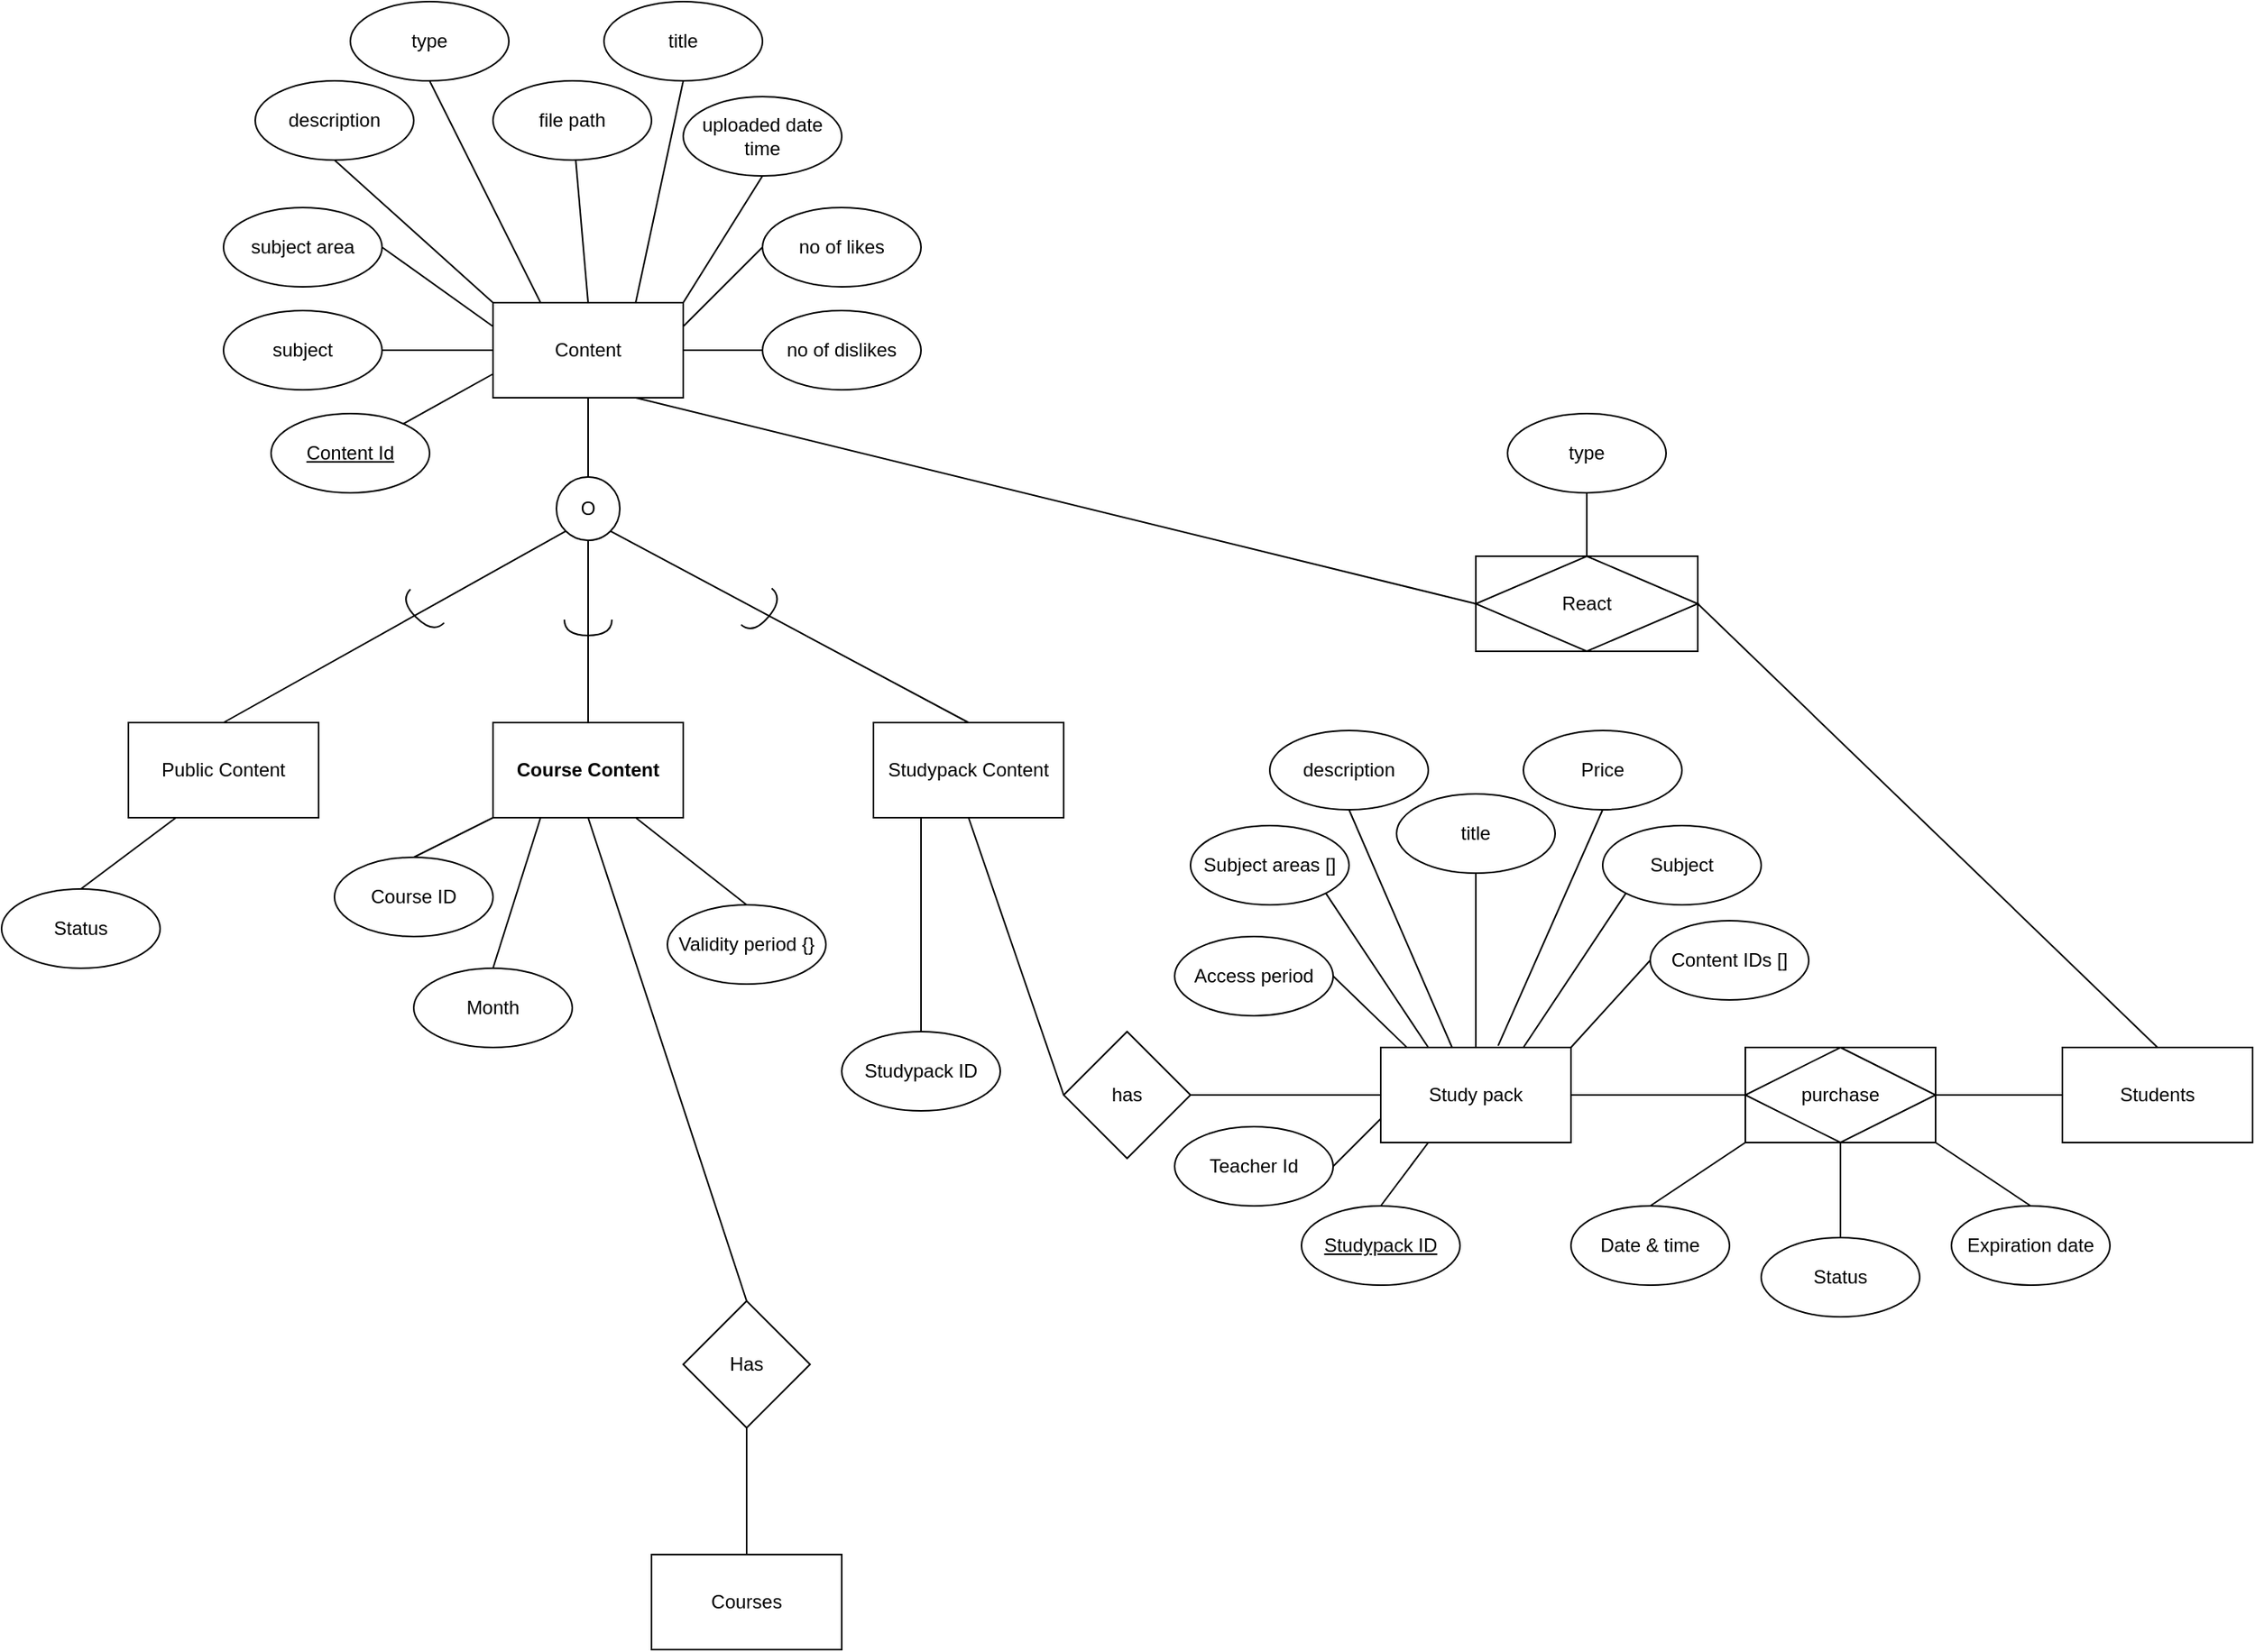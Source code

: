 <mxfile>
    <diagram id="T5tDFELJDlXW0OyZVLSW" name="Page-1">
        <mxGraphModel dx="5023" dy="2520" grid="1" gridSize="10" guides="1" tooltips="1" connect="1" arrows="1" fold="1" page="1" pageScale="1" pageWidth="850" pageHeight="1100" math="0" shadow="0">
            <root>
                <mxCell id="0"/>
                <mxCell id="1" parent="0"/>
                <mxCell id="21" style="edgeStyle=none;html=1;exitX=0.75;exitY=0;exitDx=0;exitDy=0;entryX=0.5;entryY=1;entryDx=0;entryDy=0;endArrow=none;endFill=0;" parent="1" source="2" target="4" edge="1">
                    <mxGeometry relative="1" as="geometry"/>
                </mxCell>
                <mxCell id="22" style="edgeStyle=none;html=1;exitX=0;exitY=0;exitDx=0;exitDy=0;entryX=0.5;entryY=1;entryDx=0;entryDy=0;endArrow=none;endFill=0;" parent="1" source="2" target="5" edge="1">
                    <mxGeometry relative="1" as="geometry"/>
                </mxCell>
                <mxCell id="2" value="Content" style="rounded=0;whiteSpace=wrap;html=1;" parent="1" vertex="1">
                    <mxGeometry x="-1220" y="-890" width="120" height="60" as="geometry"/>
                </mxCell>
                <mxCell id="3" value="type" style="ellipse;whiteSpace=wrap;html=1;" parent="1" vertex="1">
                    <mxGeometry x="-1310" y="-1080" width="100" height="50" as="geometry"/>
                </mxCell>
                <mxCell id="4" value="title" style="ellipse;whiteSpace=wrap;html=1;" parent="1" vertex="1">
                    <mxGeometry x="-1150" y="-1080" width="100" height="50" as="geometry"/>
                </mxCell>
                <mxCell id="5" value="description" style="ellipse;whiteSpace=wrap;html=1;" parent="1" vertex="1">
                    <mxGeometry x="-1370" y="-1030" width="100" height="50" as="geometry"/>
                </mxCell>
                <mxCell id="6" value="subject" style="ellipse;whiteSpace=wrap;html=1;" parent="1" vertex="1">
                    <mxGeometry x="-1390" y="-885" width="100" height="50" as="geometry"/>
                </mxCell>
                <mxCell id="7" value="subject area" style="ellipse;whiteSpace=wrap;html=1;" parent="1" vertex="1">
                    <mxGeometry x="-1390" y="-950" width="100" height="50" as="geometry"/>
                </mxCell>
                <mxCell id="8" value="no of likes" style="ellipse;whiteSpace=wrap;html=1;" parent="1" vertex="1">
                    <mxGeometry x="-1050" y="-950" width="100" height="50" as="geometry"/>
                </mxCell>
                <mxCell id="9" value="no of dislikes" style="ellipse;whiteSpace=wrap;html=1;" parent="1" vertex="1">
                    <mxGeometry x="-1050" y="-885" width="100" height="50" as="geometry"/>
                </mxCell>
                <mxCell id="10" value="uploaded date time" style="ellipse;whiteSpace=wrap;html=1;" parent="1" vertex="1">
                    <mxGeometry x="-1100" y="-1020" width="100" height="50" as="geometry"/>
                </mxCell>
                <mxCell id="11" value="file path" style="ellipse;whiteSpace=wrap;html=1;" parent="1" vertex="1">
                    <mxGeometry x="-1220" y="-1030" width="100" height="50" as="geometry"/>
                </mxCell>
                <mxCell id="13" value="" style="endArrow=none;html=1;entryX=0.5;entryY=1;entryDx=0;entryDy=0;" parent="1" target="3" edge="1">
                    <mxGeometry width="50" height="50" relative="1" as="geometry">
                        <mxPoint x="-1190" y="-890" as="sourcePoint"/>
                        <mxPoint x="-1090" y="-850" as="targetPoint"/>
                    </mxGeometry>
                </mxCell>
                <mxCell id="14" value="" style="endArrow=none;html=1;exitX=1;exitY=0;exitDx=0;exitDy=0;entryX=0.5;entryY=1;entryDx=0;entryDy=0;" parent="1" source="2" target="10" edge="1">
                    <mxGeometry width="50" height="50" relative="1" as="geometry">
                        <mxPoint x="-1180" y="-880" as="sourcePoint"/>
                        <mxPoint x="-1260" y="-955" as="targetPoint"/>
                    </mxGeometry>
                </mxCell>
                <mxCell id="15" value="" style="endArrow=none;html=1;exitX=0.5;exitY=0;exitDx=0;exitDy=0;" parent="1" source="2" target="11" edge="1">
                    <mxGeometry width="50" height="50" relative="1" as="geometry">
                        <mxPoint x="-1150" y="-880" as="sourcePoint"/>
                        <mxPoint x="-1120" y="-1020" as="targetPoint"/>
                    </mxGeometry>
                </mxCell>
                <mxCell id="16" value="" style="endArrow=none;html=1;exitX=0;exitY=0.25;exitDx=0;exitDy=0;entryX=1;entryY=0.5;entryDx=0;entryDy=0;" parent="1" source="2" target="7" edge="1">
                    <mxGeometry width="50" height="50" relative="1" as="geometry">
                        <mxPoint x="-1180" y="-880" as="sourcePoint"/>
                        <mxPoint x="-1260" y="-955" as="targetPoint"/>
                    </mxGeometry>
                </mxCell>
                <mxCell id="17" value="" style="endArrow=none;html=1;exitX=1;exitY=0.25;exitDx=0;exitDy=0;entryX=0;entryY=0.5;entryDx=0;entryDy=0;" parent="1" source="2" target="8" edge="1">
                    <mxGeometry width="50" height="50" relative="1" as="geometry">
                        <mxPoint x="-1210" y="-865" as="sourcePoint"/>
                        <mxPoint x="-1280" y="-885" as="targetPoint"/>
                    </mxGeometry>
                </mxCell>
                <mxCell id="19" value="" style="endArrow=none;html=1;exitX=1;exitY=0.5;exitDx=0;exitDy=0;entryX=0;entryY=0.5;entryDx=0;entryDy=0;" parent="1" source="2" target="9" edge="1">
                    <mxGeometry width="50" height="50" relative="1" as="geometry">
                        <mxPoint x="-1210" y="-820" as="sourcePoint"/>
                        <mxPoint x="-1262.9" y="-728.7" as="targetPoint"/>
                    </mxGeometry>
                </mxCell>
                <mxCell id="20" value="" style="endArrow=none;html=1;exitX=0;exitY=0.5;exitDx=0;exitDy=0;entryX=1;entryY=0.5;entryDx=0;entryDy=0;" parent="1" source="2" target="6" edge="1">
                    <mxGeometry width="50" height="50" relative="1" as="geometry">
                        <mxPoint x="-1210.0" y="-835" as="sourcePoint"/>
                        <mxPoint x="-1303.4" y="-818.1" as="targetPoint"/>
                    </mxGeometry>
                </mxCell>
                <mxCell id="89" style="edgeStyle=none;html=1;exitX=0.5;exitY=0;exitDx=0;exitDy=0;entryX=1;entryY=0.5;entryDx=0;entryDy=0;endArrow=none;endFill=0;" parent="1" source="23" target="82" edge="1">
                    <mxGeometry relative="1" as="geometry"/>
                </mxCell>
                <mxCell id="23" value="Students" style="rounded=0;whiteSpace=wrap;html=1;" parent="1" vertex="1">
                    <mxGeometry x="-230" y="-420" width="120" height="60" as="geometry"/>
                </mxCell>
                <mxCell id="47" style="edgeStyle=none;html=1;exitX=1;exitY=0.5;exitDx=0;exitDy=0;entryX=0;entryY=0.5;entryDx=0;entryDy=0;endArrow=none;endFill=0;" parent="1" source="24" target="37" edge="1">
                    <mxGeometry relative="1" as="geometry"/>
                </mxCell>
                <mxCell id="84" style="edgeStyle=none;html=1;exitX=1;exitY=0;exitDx=0;exitDy=0;entryX=0;entryY=0.5;entryDx=0;entryDy=0;endArrow=none;endFill=0;" parent="1" source="24" target="83" edge="1">
                    <mxGeometry relative="1" as="geometry"/>
                </mxCell>
                <mxCell id="24" value="Study pack" style="rounded=0;whiteSpace=wrap;html=1;" parent="1" vertex="1">
                    <mxGeometry x="-660" y="-420" width="120" height="60" as="geometry"/>
                </mxCell>
                <mxCell id="28" style="edgeStyle=none;html=1;exitX=0.5;exitY=1;exitDx=0;exitDy=0;entryX=0.5;entryY=0;entryDx=0;entryDy=0;endArrow=none;endFill=0;" parent="1" source="25" target="24" edge="1">
                    <mxGeometry relative="1" as="geometry"/>
                </mxCell>
                <mxCell id="25" value="title" style="ellipse;whiteSpace=wrap;html=1;" parent="1" vertex="1">
                    <mxGeometry x="-650" y="-580" width="100" height="50" as="geometry"/>
                </mxCell>
                <mxCell id="27" style="edgeStyle=none;html=1;exitX=0.5;exitY=1;exitDx=0;exitDy=0;entryX=0.375;entryY=0;entryDx=0;entryDy=0;entryPerimeter=0;endArrow=none;endFill=0;" parent="1" source="26" target="24" edge="1">
                    <mxGeometry relative="1" as="geometry"/>
                </mxCell>
                <mxCell id="26" value="description" style="ellipse;whiteSpace=wrap;html=1;" parent="1" vertex="1">
                    <mxGeometry x="-730" y="-620" width="100" height="50" as="geometry"/>
                </mxCell>
                <mxCell id="30" style="edgeStyle=none;html=1;exitX=1;exitY=1;exitDx=0;exitDy=0;entryX=0.25;entryY=0;entryDx=0;entryDy=0;endArrow=none;endFill=0;" parent="1" source="29" target="24" edge="1">
                    <mxGeometry relative="1" as="geometry"/>
                </mxCell>
                <mxCell id="29" value="Subject areas []" style="ellipse;whiteSpace=wrap;html=1;" parent="1" vertex="1">
                    <mxGeometry x="-780" y="-560" width="100" height="50" as="geometry"/>
                </mxCell>
                <mxCell id="34" style="edgeStyle=none;html=1;exitX=0;exitY=1;exitDx=0;exitDy=0;entryX=0.75;entryY=0;entryDx=0;entryDy=0;endArrow=none;endFill=0;" parent="1" source="31" target="24" edge="1">
                    <mxGeometry relative="1" as="geometry"/>
                </mxCell>
                <mxCell id="31" value="Subject" style="ellipse;whiteSpace=wrap;html=1;" parent="1" vertex="1">
                    <mxGeometry x="-520" y="-560" width="100" height="50" as="geometry"/>
                </mxCell>
                <mxCell id="33" style="edgeStyle=none;html=1;exitX=0.5;exitY=1;exitDx=0;exitDy=0;entryX=0.617;entryY=-0.017;entryDx=0;entryDy=0;entryPerimeter=0;endArrow=none;endFill=0;" parent="1" source="32" target="24" edge="1">
                    <mxGeometry relative="1" as="geometry"/>
                </mxCell>
                <mxCell id="32" value="Price" style="ellipse;whiteSpace=wrap;html=1;" parent="1" vertex="1">
                    <mxGeometry x="-570" y="-620" width="100" height="50" as="geometry"/>
                </mxCell>
                <mxCell id="43" style="edgeStyle=none;html=1;exitX=0.5;exitY=0;exitDx=0;exitDy=0;entryX=0.5;entryY=1;entryDx=0;entryDy=0;endArrow=none;endFill=0;" parent="1" source="35" target="38" edge="1">
                    <mxGeometry relative="1" as="geometry"/>
                </mxCell>
                <mxCell id="35" value="Courses" style="rounded=0;whiteSpace=wrap;html=1;" parent="1" vertex="1">
                    <mxGeometry x="-1120" y="-100" width="120" height="60" as="geometry"/>
                </mxCell>
                <mxCell id="46" style="edgeStyle=none;html=1;exitX=1;exitY=0.5;exitDx=0;exitDy=0;entryX=0;entryY=0.5;entryDx=0;entryDy=0;endArrow=none;endFill=0;" parent="1" source="36" target="24" edge="1">
                    <mxGeometry relative="1" as="geometry"/>
                </mxCell>
                <mxCell id="59" style="edgeStyle=none;html=1;exitX=0;exitY=0.5;exitDx=0;exitDy=0;entryX=0.5;entryY=1;entryDx=0;entryDy=0;endArrow=none;endFill=0;" parent="1" source="36" target="57" edge="1">
                    <mxGeometry relative="1" as="geometry"/>
                </mxCell>
                <mxCell id="36" value="has" style="rhombus;whiteSpace=wrap;html=1;" parent="1" vertex="1">
                    <mxGeometry x="-860" y="-430" width="80" height="80" as="geometry"/>
                </mxCell>
                <mxCell id="48" style="edgeStyle=none;html=1;exitX=1;exitY=0.5;exitDx=0;exitDy=0;entryX=0;entryY=0.5;entryDx=0;entryDy=0;endArrow=none;endFill=0;" parent="1" source="37" target="23" edge="1">
                    <mxGeometry relative="1" as="geometry"/>
                </mxCell>
                <mxCell id="50" style="edgeStyle=none;html=1;exitX=0;exitY=1;exitDx=0;exitDy=0;entryX=0.5;entryY=0;entryDx=0;entryDy=0;endArrow=none;endFill=0;" parent="1" source="37" target="49" edge="1">
                    <mxGeometry relative="1" as="geometry"/>
                </mxCell>
                <mxCell id="81" style="edgeStyle=none;html=1;exitX=1;exitY=1;exitDx=0;exitDy=0;entryX=0.5;entryY=0;entryDx=0;entryDy=0;endArrow=none;endFill=0;" parent="1" source="37" target="80" edge="1">
                    <mxGeometry relative="1" as="geometry"/>
                </mxCell>
                <mxCell id="37" value="purchase" style="shape=associativeEntity;whiteSpace=wrap;html=1;align=center;" parent="1" vertex="1">
                    <mxGeometry x="-430" y="-420" width="120" height="60" as="geometry"/>
                </mxCell>
                <mxCell id="44" style="edgeStyle=none;html=1;exitX=0.5;exitY=0;exitDx=0;exitDy=0;entryX=0.5;entryY=1;entryDx=0;entryDy=0;endArrow=none;endFill=0;" parent="1" source="54" target="2" edge="1">
                    <mxGeometry relative="1" as="geometry">
                        <mxPoint x="-1160" y="-730" as="sourcePoint"/>
                    </mxGeometry>
                </mxCell>
                <mxCell id="58" style="edgeStyle=none;html=1;exitX=0.5;exitY=0;exitDx=0;exitDy=0;entryX=0.5;entryY=1;entryDx=0;entryDy=0;endArrow=none;endFill=0;" parent="1" source="38" target="56" edge="1">
                    <mxGeometry relative="1" as="geometry"/>
                </mxCell>
                <mxCell id="38" value="Has" style="rhombus;whiteSpace=wrap;html=1;" parent="1" vertex="1">
                    <mxGeometry x="-1100" y="-260" width="80" height="80" as="geometry"/>
                </mxCell>
                <mxCell id="40" style="edgeStyle=none;html=1;exitX=1;exitY=0.5;exitDx=0;exitDy=0;entryX=0.135;entryY=-0.005;entryDx=0;entryDy=0;entryPerimeter=0;endArrow=none;endFill=0;" parent="1" source="39" target="24" edge="1">
                    <mxGeometry relative="1" as="geometry"/>
                </mxCell>
                <mxCell id="39" value="Access period" style="ellipse;whiteSpace=wrap;html=1;" parent="1" vertex="1">
                    <mxGeometry x="-790" y="-490" width="100" height="50" as="geometry"/>
                </mxCell>
                <mxCell id="49" value="Date &amp;amp; time" style="ellipse;whiteSpace=wrap;html=1;" parent="1" vertex="1">
                    <mxGeometry x="-540" y="-320" width="100" height="50" as="geometry"/>
                </mxCell>
                <mxCell id="52" style="edgeStyle=none;html=1;exitX=0.5;exitY=0;exitDx=0;exitDy=0;entryX=0.5;entryY=1;entryDx=0;entryDy=0;endArrow=none;endFill=0;" parent="1" source="51" target="37" edge="1">
                    <mxGeometry relative="1" as="geometry"/>
                </mxCell>
                <mxCell id="51" value="Status" style="ellipse;whiteSpace=wrap;html=1;" parent="1" vertex="1">
                    <mxGeometry x="-420" y="-300" width="100" height="50" as="geometry"/>
                </mxCell>
                <mxCell id="60" style="edgeStyle=none;html=1;exitX=0;exitY=1;exitDx=0;exitDy=0;entryX=0.5;entryY=0;entryDx=0;entryDy=0;endArrow=none;endFill=0;" parent="1" source="54" target="55" edge="1">
                    <mxGeometry relative="1" as="geometry"/>
                </mxCell>
                <mxCell id="61" style="edgeStyle=none;html=1;exitX=0.5;exitY=1;exitDx=0;exitDy=0;entryX=0.5;entryY=0;entryDx=0;entryDy=0;endArrow=none;endFill=0;" parent="1" source="54" target="56" edge="1">
                    <mxGeometry relative="1" as="geometry"/>
                </mxCell>
                <mxCell id="62" style="edgeStyle=none;html=1;exitX=1;exitY=1;exitDx=0;exitDy=0;entryX=0.5;entryY=0;entryDx=0;entryDy=0;endArrow=none;endFill=0;" parent="1" source="54" target="57" edge="1">
                    <mxGeometry relative="1" as="geometry"/>
                </mxCell>
                <mxCell id="54" value="O" style="ellipse;whiteSpace=wrap;html=1;aspect=fixed;" parent="1" vertex="1">
                    <mxGeometry x="-1180" y="-780" width="40" height="40" as="geometry"/>
                </mxCell>
                <mxCell id="74" style="edgeStyle=none;html=1;exitX=0.25;exitY=1;exitDx=0;exitDy=0;entryX=0.5;entryY=0;entryDx=0;entryDy=0;endArrow=none;endFill=0;" parent="1" source="55" target="73" edge="1">
                    <mxGeometry relative="1" as="geometry"/>
                </mxCell>
                <mxCell id="55" value="Public Content" style="rounded=0;whiteSpace=wrap;html=1;" parent="1" vertex="1">
                    <mxGeometry x="-1450" y="-625" width="120" height="60" as="geometry"/>
                </mxCell>
                <mxCell id="66" style="edgeStyle=none;html=1;exitX=0.75;exitY=1;exitDx=0;exitDy=0;entryX=0.5;entryY=0;entryDx=0;entryDy=0;endArrow=none;endFill=0;" parent="1" source="56" target="65" edge="1">
                    <mxGeometry relative="1" as="geometry"/>
                </mxCell>
                <mxCell id="56" value="Course Content" style="rounded=0;whiteSpace=wrap;html=1;fontStyle=1" parent="1" vertex="1">
                    <mxGeometry x="-1220" y="-625" width="120" height="60" as="geometry"/>
                </mxCell>
                <mxCell id="57" value="Studypack Content" style="rounded=0;whiteSpace=wrap;html=1;" parent="1" vertex="1">
                    <mxGeometry x="-980" y="-625" width="120" height="60" as="geometry"/>
                </mxCell>
                <mxCell id="64" style="edgeStyle=none;html=1;exitX=0.5;exitY=0;exitDx=0;exitDy=0;entryX=0.25;entryY=1;entryDx=0;entryDy=0;endArrow=none;endFill=0;" parent="1" source="63" target="56" edge="1">
                    <mxGeometry relative="1" as="geometry"/>
                </mxCell>
                <mxCell id="63" value="Month" style="ellipse;whiteSpace=wrap;html=1;" parent="1" vertex="1">
                    <mxGeometry x="-1270" y="-470" width="100" height="50" as="geometry"/>
                </mxCell>
                <mxCell id="65" value="Validity period {}" style="ellipse;whiteSpace=wrap;html=1;" parent="1" vertex="1">
                    <mxGeometry x="-1110" y="-510" width="100" height="50" as="geometry"/>
                </mxCell>
                <mxCell id="68" style="edgeStyle=none;html=1;exitX=0.5;exitY=0;exitDx=0;exitDy=0;entryX=0;entryY=1;entryDx=0;entryDy=0;endArrow=none;endFill=0;" parent="1" source="67" target="56" edge="1">
                    <mxGeometry relative="1" as="geometry"/>
                </mxCell>
                <mxCell id="67" value="Course ID" style="ellipse;whiteSpace=wrap;html=1;" parent="1" vertex="1">
                    <mxGeometry x="-1320" y="-540" width="100" height="50" as="geometry"/>
                </mxCell>
                <mxCell id="72" style="edgeStyle=none;html=1;exitX=0.5;exitY=0;exitDx=0;exitDy=0;entryX=0.25;entryY=1;entryDx=0;entryDy=0;endArrow=none;endFill=0;" parent="1" source="69" target="57" edge="1">
                    <mxGeometry relative="1" as="geometry"/>
                </mxCell>
                <mxCell id="69" value="Studypack ID" style="ellipse;whiteSpace=wrap;html=1;" parent="1" vertex="1">
                    <mxGeometry x="-1000" y="-430" width="100" height="50" as="geometry"/>
                </mxCell>
                <mxCell id="71" style="edgeStyle=none;html=1;exitX=0.5;exitY=0;exitDx=0;exitDy=0;entryX=0.25;entryY=1;entryDx=0;entryDy=0;endArrow=none;endFill=0;" parent="1" source="70" target="24" edge="1">
                    <mxGeometry relative="1" as="geometry"/>
                </mxCell>
                <mxCell id="70" value="&lt;u&gt;Studypack ID&lt;/u&gt;" style="ellipse;whiteSpace=wrap;html=1;" parent="1" vertex="1">
                    <mxGeometry x="-710" y="-320" width="100" height="50" as="geometry"/>
                </mxCell>
                <mxCell id="73" value="Status" style="ellipse;whiteSpace=wrap;html=1;" parent="1" vertex="1">
                    <mxGeometry x="-1530" y="-520" width="100" height="50" as="geometry"/>
                </mxCell>
                <mxCell id="75" value="" style="shape=requiredInterface;html=1;verticalLabelPosition=bottom;sketch=0;rotation=135;" parent="1" vertex="1">
                    <mxGeometry x="-1270" y="-710" width="10" height="30" as="geometry"/>
                </mxCell>
                <mxCell id="77" value="" style="shape=requiredInterface;html=1;verticalLabelPosition=bottom;sketch=0;rotation=90;" parent="1" vertex="1">
                    <mxGeometry x="-1165" y="-700" width="10" height="30" as="geometry"/>
                </mxCell>
                <mxCell id="79" value="" style="shape=requiredInterface;html=1;verticalLabelPosition=bottom;sketch=0;rotation=40;" parent="1" vertex="1">
                    <mxGeometry x="-1055" y="-710" width="10" height="30" as="geometry"/>
                </mxCell>
                <mxCell id="80" value="Expiration date" style="ellipse;whiteSpace=wrap;html=1;" parent="1" vertex="1">
                    <mxGeometry x="-300" y="-320" width="100" height="50" as="geometry"/>
                </mxCell>
                <mxCell id="93" style="html=1;exitX=0;exitY=0.5;exitDx=0;exitDy=0;entryX=0.75;entryY=1;entryDx=0;entryDy=0;endArrow=none;endFill=0;" parent="1" source="82" target="2" edge="1">
                    <mxGeometry relative="1" as="geometry"/>
                </mxCell>
                <mxCell id="82" value="React" style="shape=associativeEntity;whiteSpace=wrap;html=1;align=center;" parent="1" vertex="1">
                    <mxGeometry x="-600" y="-730" width="140" height="60" as="geometry"/>
                </mxCell>
                <mxCell id="83" value="Content IDs []" style="ellipse;whiteSpace=wrap;html=1;" parent="1" vertex="1">
                    <mxGeometry x="-490" y="-500" width="100" height="50" as="geometry"/>
                </mxCell>
                <mxCell id="86" value="" style="edgeStyle=none;html=1;endArrow=none;endFill=0;entryX=0;entryY=0.75;entryDx=0;entryDy=0;" parent="1" source="85" target="2" edge="1">
                    <mxGeometry relative="1" as="geometry"/>
                </mxCell>
                <mxCell id="85" value="&lt;u&gt;Content Id&lt;/u&gt;" style="ellipse;whiteSpace=wrap;html=1;" parent="1" vertex="1">
                    <mxGeometry x="-1360" y="-820" width="100" height="50" as="geometry"/>
                </mxCell>
                <mxCell id="88" style="edgeStyle=none;html=1;exitX=1;exitY=0.5;exitDx=0;exitDy=0;entryX=0;entryY=0.75;entryDx=0;entryDy=0;endArrow=none;endFill=0;" parent="1" source="87" target="24" edge="1">
                    <mxGeometry relative="1" as="geometry"/>
                </mxCell>
                <mxCell id="87" value="Teacher Id" style="ellipse;whiteSpace=wrap;html=1;" parent="1" vertex="1">
                    <mxGeometry x="-790" y="-370" width="100" height="50" as="geometry"/>
                </mxCell>
                <mxCell id="92" style="edgeStyle=none;html=1;exitX=0.5;exitY=1;exitDx=0;exitDy=0;entryX=0.5;entryY=0;entryDx=0;entryDy=0;endArrow=none;endFill=0;" parent="1" source="91" target="82" edge="1">
                    <mxGeometry relative="1" as="geometry"/>
                </mxCell>
                <mxCell id="91" value="type" style="ellipse;whiteSpace=wrap;html=1;" parent="1" vertex="1">
                    <mxGeometry x="-580" y="-820" width="100" height="50" as="geometry"/>
                </mxCell>
            </root>
        </mxGraphModel>
    </diagram>
</mxfile>
